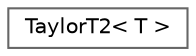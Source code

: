 digraph "Graphical Class Hierarchy"
{
 // LATEX_PDF_SIZE
  bgcolor="transparent";
  edge [fontname=Helvetica,fontsize=10,labelfontname=Helvetica,labelfontsize=10];
  node [fontname=Helvetica,fontsize=10,shape=box,height=0.2,width=0.4];
  rankdir="LR";
  Node0 [id="Node000000",label="TaylorT2\< T \>",height=0.2,width=0.4,color="grey40", fillcolor="white", style="filled",URL="$classTaylorT2.html",tooltip=" "];
}
